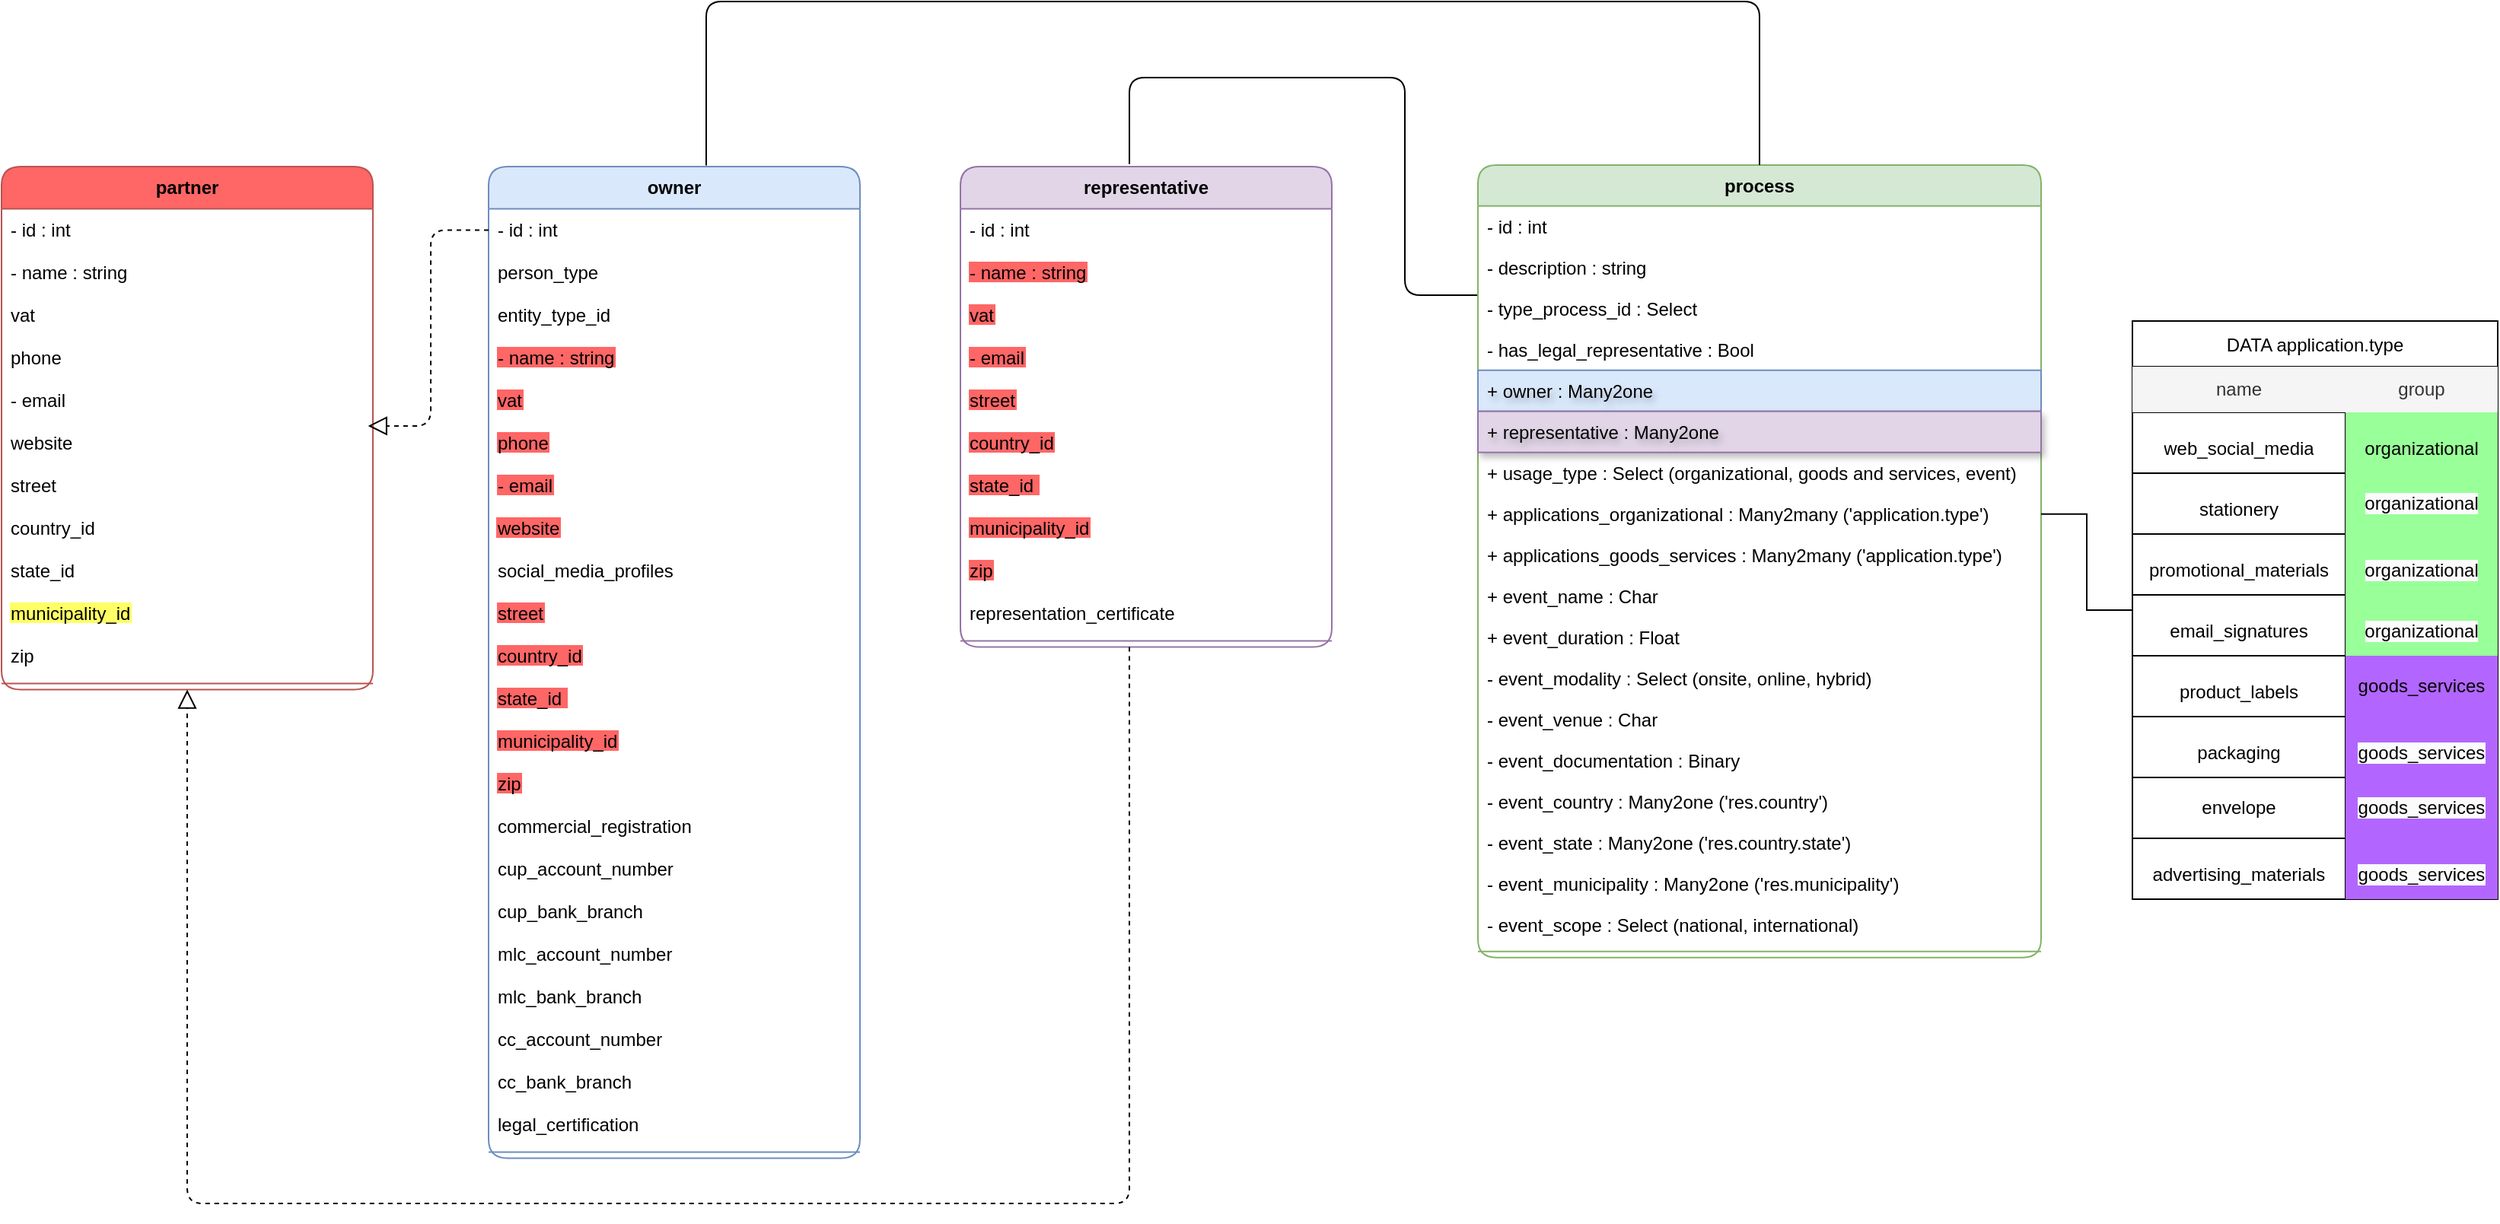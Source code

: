 <mxfile version="24.7.17">
  <diagram name="Página-1" id="z8ZqZKeRkL3LMEg_qemt">
    <mxGraphModel dx="1205" dy="775" grid="1" gridSize="10" guides="1" tooltips="1" connect="1" arrows="1" fold="1" page="1" pageScale="1" pageWidth="827" pageHeight="1169" math="0" shadow="0">
      <root>
        <mxCell id="0" />
        <mxCell id="1" parent="0" />
        <mxCell id="2" value="representative" style="swimlane;fontStyle=1;align=center;verticalAlign=top;childLayout=stackLayout;horizontal=1;startSize=27.8;horizontalStack=0;resizeParent=1;resizeParentMax=0;resizeLast=0;collapsible=0;marginBottom=0;fillColor=#e1d5e7;strokeColor=#9673a6;rounded=1;" parent="1" vertex="1">
          <mxGeometry x="660" y="238.45" width="244" height="315.8" as="geometry" />
        </mxCell>
        <mxCell id="3" value="- id : int" style="text;strokeColor=none;fillColor=none;align=left;verticalAlign=top;spacingLeft=4;spacingRight=4;overflow=hidden;rotatable=0;points=[[0,0.5],[1,0.5]];portConstraint=eastwest;" parent="2" vertex="1">
          <mxGeometry y="27.8" width="244" height="28" as="geometry" />
        </mxCell>
        <mxCell id="4" value="- name : string" style="text;strokeColor=none;fillColor=none;align=left;verticalAlign=top;spacingLeft=4;spacingRight=4;overflow=hidden;rotatable=0;points=[[0,0.5],[1,0.5]];portConstraint=eastwest;labelBackgroundColor=#FF6666;" parent="2" vertex="1">
          <mxGeometry y="55.8" width="244" height="28" as="geometry" />
        </mxCell>
        <mxCell id="Yq3_FRMGB36kNzWQiq1j-74" value="vat" style="text;strokeColor=none;fillColor=none;align=left;verticalAlign=top;spacingLeft=4;spacingRight=4;overflow=hidden;rotatable=0;points=[[0,0.5],[1,0.5]];portConstraint=eastwest;fontColor=#000000;labelBackgroundColor=#FF6666;" parent="2" vertex="1">
          <mxGeometry y="83.8" width="244" height="28" as="geometry" />
        </mxCell>
        <mxCell id="Yq3_FRMGB36kNzWQiq1j-75" value="- email" style="text;strokeColor=none;fillColor=none;align=left;verticalAlign=top;spacingLeft=4;spacingRight=4;overflow=hidden;rotatable=0;points=[[0,0.5],[1,0.5]];portConstraint=eastwest;fontColor=#000000;labelBackgroundColor=#FF6666;" parent="2" vertex="1">
          <mxGeometry y="111.8" width="244" height="28" as="geometry" />
        </mxCell>
        <mxCell id="Yq3_FRMGB36kNzWQiq1j-76" value="street" style="text;strokeColor=none;fillColor=none;align=left;verticalAlign=top;spacingLeft=4;spacingRight=4;overflow=hidden;rotatable=0;points=[[0,0.5],[1,0.5]];portConstraint=eastwest;fontColor=#000000;labelBackgroundColor=#ff6666;" parent="2" vertex="1">
          <mxGeometry y="139.8" width="244" height="28" as="geometry" />
        </mxCell>
        <mxCell id="Yq3_FRMGB36kNzWQiq1j-77" value="country_id" style="text;strokeColor=none;fillColor=none;align=left;verticalAlign=top;spacingLeft=4;spacingRight=4;overflow=hidden;rotatable=0;points=[[0,0.5],[1,0.5]];portConstraint=eastwest;fontColor=#000000;labelBackgroundColor=#FF6666;" parent="2" vertex="1">
          <mxGeometry y="167.8" width="244" height="28" as="geometry" />
        </mxCell>
        <mxCell id="Yq3_FRMGB36kNzWQiq1j-69" value="state_id " style="text;strokeColor=none;fillColor=none;align=left;verticalAlign=top;spacingLeft=4;spacingRight=4;overflow=hidden;rotatable=0;points=[[0,0.5],[1,0.5]];portConstraint=eastwest;fontColor=#000000;labelBackgroundColor=#FF6666;" parent="2" vertex="1">
          <mxGeometry y="195.8" width="244" height="28" as="geometry" />
        </mxCell>
        <mxCell id="Yq3_FRMGB36kNzWQiq1j-78" value="municipality_id" style="text;strokeColor=none;fillColor=none;align=left;verticalAlign=top;spacingLeft=4;spacingRight=4;overflow=hidden;rotatable=0;points=[[0,0.5],[1,0.5]];portConstraint=eastwest;labelBackgroundColor=#FF6666;" parent="2" vertex="1">
          <mxGeometry y="223.8" width="244" height="28" as="geometry" />
        </mxCell>
        <mxCell id="Yq3_FRMGB36kNzWQiq1j-79" value="zip" style="text;strokeColor=none;fillColor=none;align=left;verticalAlign=top;spacingLeft=4;spacingRight=4;overflow=hidden;rotatable=0;points=[[0,0.5],[1,0.5]];portConstraint=eastwest;fontColor=#000000;labelBackgroundColor=#FF6666;" parent="2" vertex="1">
          <mxGeometry y="251.8" width="244" height="28" as="geometry" />
        </mxCell>
        <mxCell id="Yq3_FRMGB36kNzWQiq1j-80" value="representation_certificate" style="text;strokeColor=none;fillColor=none;align=left;verticalAlign=top;spacingLeft=4;spacingRight=4;overflow=hidden;rotatable=0;points=[[0,0.5],[1,0.5]];portConstraint=eastwest;" parent="2" vertex="1">
          <mxGeometry y="279.8" width="244" height="28" as="geometry" />
        </mxCell>
        <mxCell id="5" style="line;strokeWidth=1;fillColor=none;align=left;verticalAlign=middle;spacingTop=-1;spacingLeft=3;spacingRight=3;rotatable=0;labelPosition=right;points=[];portConstraint=eastwest;strokeColor=inherit;" parent="2" vertex="1">
          <mxGeometry y="307.8" width="244" height="8" as="geometry" />
        </mxCell>
        <mxCell id="8" value="owner" style="swimlane;fontStyle=1;align=center;verticalAlign=top;childLayout=stackLayout;horizontal=1;startSize=27.8;horizontalStack=0;resizeParent=1;resizeParentMax=0;resizeLast=0;collapsible=0;marginBottom=0;fillColor=#dae8fc;strokeColor=#6c8ebf;rounded=1;" parent="1" vertex="1">
          <mxGeometry x="350" y="238.45" width="244" height="651.8" as="geometry" />
        </mxCell>
        <mxCell id="9" value="- id : int" style="text;strokeColor=none;fillColor=none;align=left;verticalAlign=top;spacingLeft=4;spacingRight=4;overflow=hidden;rotatable=0;points=[[0,0.5],[1,0.5]];portConstraint=eastwest;" parent="8" vertex="1">
          <mxGeometry y="27.8" width="244" height="28" as="geometry" />
        </mxCell>
        <mxCell id="Yq3_FRMGB36kNzWQiq1j-73" value="person_type" style="text;strokeColor=none;fillColor=none;align=left;verticalAlign=top;spacingLeft=4;spacingRight=4;overflow=hidden;rotatable=0;points=[[0,0.5],[1,0.5]];portConstraint=eastwest;" parent="8" vertex="1">
          <mxGeometry y="55.8" width="244" height="28" as="geometry" />
        </mxCell>
        <mxCell id="Yq3_FRMGB36kNzWQiq1j-45" value="entity_type_id" style="text;strokeColor=none;fillColor=none;align=left;verticalAlign=top;spacingLeft=4;spacingRight=4;overflow=hidden;rotatable=0;points=[[0,0.5],[1,0.5]];portConstraint=eastwest;" parent="8" vertex="1">
          <mxGeometry y="83.8" width="244" height="28" as="geometry" />
        </mxCell>
        <mxCell id="Yq3_FRMGB36kNzWQiq1j-63" value="- name : string" style="text;strokeColor=none;fillColor=none;align=left;verticalAlign=top;spacingLeft=4;spacingRight=4;overflow=hidden;rotatable=0;points=[[0,0.5],[1,0.5]];portConstraint=eastwest;fontColor=#000000;labelBackgroundColor=#FF6666;" parent="8" vertex="1">
          <mxGeometry y="111.8" width="244" height="28" as="geometry" />
        </mxCell>
        <mxCell id="Yq3_FRMGB36kNzWQiq1j-70" value="vat" style="text;strokeColor=none;fillColor=none;align=left;verticalAlign=top;spacingLeft=4;spacingRight=4;overflow=hidden;rotatable=0;points=[[0,0.5],[1,0.5]];portConstraint=eastwest;fontColor=#000000;labelBackgroundColor=#FF6666;" parent="8" vertex="1">
          <mxGeometry y="139.8" width="244" height="28" as="geometry" />
        </mxCell>
        <mxCell id="Yq3_FRMGB36kNzWQiq1j-65" value="phone" style="text;strokeColor=none;fillColor=none;align=left;verticalAlign=top;spacingLeft=4;spacingRight=4;overflow=hidden;rotatable=0;points=[[0,0.5],[1,0.5]];portConstraint=eastwest;fontColor=#000000;labelBackgroundColor=#ff6666;" parent="8" vertex="1">
          <mxGeometry y="167.8" width="244" height="28" as="geometry" />
        </mxCell>
        <mxCell id="Yq3_FRMGB36kNzWQiq1j-64" value="- email" style="text;strokeColor=none;fillColor=none;align=left;verticalAlign=top;spacingLeft=4;spacingRight=4;overflow=hidden;rotatable=0;points=[[0,0.5],[1,0.5]];portConstraint=eastwest;fontColor=#000000;labelBackgroundColor=#FF6666;" parent="8" vertex="1">
          <mxGeometry y="195.8" width="244" height="28" as="geometry" />
        </mxCell>
        <mxCell id="Yq3_FRMGB36kNzWQiq1j-71" value="website" style="text;strokeColor=none;fillColor=none;align=left;verticalAlign=top;spacingLeft=4;spacingRight=4;overflow=hidden;rotatable=0;points=[[0,0.5],[1,0.5]];portConstraint=eastwest;fontColor=#000000;labelBackgroundColor=#FF6666;glass=0;" parent="8" vertex="1">
          <mxGeometry y="223.8" width="244" height="28" as="geometry" />
        </mxCell>
        <mxCell id="Yq3_FRMGB36kNzWQiq1j-48" value="social_media_profiles" style="text;strokeColor=none;fillColor=none;align=left;verticalAlign=top;spacingLeft=4;spacingRight=4;overflow=hidden;rotatable=0;points=[[0,0.5],[1,0.5]];portConstraint=eastwest;" parent="8" vertex="1">
          <mxGeometry y="251.8" width="244" height="28" as="geometry" />
        </mxCell>
        <mxCell id="Yq3_FRMGB36kNzWQiq1j-66" value="street" style="text;strokeColor=none;fillColor=none;align=left;verticalAlign=top;spacingLeft=4;spacingRight=4;overflow=hidden;rotatable=0;points=[[0,0.5],[1,0.5]];portConstraint=eastwest;fontColor=#000000;labelBackgroundColor=#ff6666;" parent="8" vertex="1">
          <mxGeometry y="279.8" width="244" height="28" as="geometry" />
        </mxCell>
        <mxCell id="Yq3_FRMGB36kNzWQiq1j-68" value="country_id" style="text;strokeColor=none;fillColor=none;align=left;verticalAlign=top;spacingLeft=4;spacingRight=4;overflow=hidden;rotatable=0;points=[[0,0.5],[1,0.5]];portConstraint=eastwest;fontColor=#000000;labelBackgroundColor=#FF6666;" parent="8" vertex="1">
          <mxGeometry y="307.8" width="244" height="28" as="geometry" />
        </mxCell>
        <mxCell id="Yq3_FRMGB36kNzWQiq1j-81" value="state_id " style="text;strokeColor=none;fillColor=none;align=left;verticalAlign=top;spacingLeft=4;spacingRight=4;overflow=hidden;rotatable=0;points=[[0,0.5],[1,0.5]];portConstraint=eastwest;fontColor=#000000;labelBackgroundColor=#FF6666;" parent="8" vertex="1">
          <mxGeometry y="335.8" width="244" height="28" as="geometry" />
        </mxCell>
        <mxCell id="Yq3_FRMGB36kNzWQiq1j-47" value="municipality_id" style="text;strokeColor=none;fillColor=none;align=left;verticalAlign=top;spacingLeft=4;spacingRight=4;overflow=hidden;rotatable=0;points=[[0,0.5],[1,0.5]];portConstraint=eastwest;labelBackgroundColor=#FF6666;" parent="8" vertex="1">
          <mxGeometry y="363.8" width="244" height="28" as="geometry" />
        </mxCell>
        <mxCell id="Yq3_FRMGB36kNzWQiq1j-67" value="zip" style="text;strokeColor=none;fillColor=none;align=left;verticalAlign=top;spacingLeft=4;spacingRight=4;overflow=hidden;rotatable=0;points=[[0,0.5],[1,0.5]];portConstraint=eastwest;fontColor=#000000;labelBackgroundColor=#FF6666;" parent="8" vertex="1">
          <mxGeometry y="391.8" width="244" height="28" as="geometry" />
        </mxCell>
        <mxCell id="Yq3_FRMGB36kNzWQiq1j-54" value="commercial_registration" style="text;strokeColor=none;fillColor=none;align=left;verticalAlign=top;spacingLeft=4;spacingRight=4;overflow=hidden;rotatable=0;points=[[0,0.5],[1,0.5]];portConstraint=eastwest;" parent="8" vertex="1">
          <mxGeometry y="419.8" width="244" height="28" as="geometry" />
        </mxCell>
        <mxCell id="Yq3_FRMGB36kNzWQiq1j-53" value="cup_account_number" style="text;strokeColor=none;fillColor=none;align=left;verticalAlign=top;spacingLeft=4;spacingRight=4;overflow=hidden;rotatable=0;points=[[0,0.5],[1,0.5]];portConstraint=eastwest;" parent="8" vertex="1">
          <mxGeometry y="447.8" width="244" height="28" as="geometry" />
        </mxCell>
        <mxCell id="Yq3_FRMGB36kNzWQiq1j-52" value="cup_bank_branch" style="text;strokeColor=none;fillColor=none;align=left;verticalAlign=top;spacingLeft=4;spacingRight=4;overflow=hidden;rotatable=0;points=[[0,0.5],[1,0.5]];portConstraint=eastwest;" parent="8" vertex="1">
          <mxGeometry y="475.8" width="244" height="28" as="geometry" />
        </mxCell>
        <mxCell id="Yq3_FRMGB36kNzWQiq1j-51" value="mlc_account_number" style="text;strokeColor=none;fillColor=none;align=left;verticalAlign=top;spacingLeft=4;spacingRight=4;overflow=hidden;rotatable=0;points=[[0,0.5],[1,0.5]];portConstraint=eastwest;" parent="8" vertex="1">
          <mxGeometry y="503.8" width="244" height="28" as="geometry" />
        </mxCell>
        <mxCell id="Yq3_FRMGB36kNzWQiq1j-50" value="mlc_bank_branch" style="text;strokeColor=none;fillColor=none;align=left;verticalAlign=top;spacingLeft=4;spacingRight=4;overflow=hidden;rotatable=0;points=[[0,0.5],[1,0.5]];portConstraint=eastwest;" parent="8" vertex="1">
          <mxGeometry y="531.8" width="244" height="28" as="geometry" />
        </mxCell>
        <mxCell id="Yq3_FRMGB36kNzWQiq1j-49" value="cc_account_number" style="text;strokeColor=none;fillColor=none;align=left;verticalAlign=top;spacingLeft=4;spacingRight=4;overflow=hidden;rotatable=0;points=[[0,0.5],[1,0.5]];portConstraint=eastwest;" parent="8" vertex="1">
          <mxGeometry y="559.8" width="244" height="28" as="geometry" />
        </mxCell>
        <mxCell id="Yq3_FRMGB36kNzWQiq1j-46" value="cc_bank_branch" style="text;strokeColor=none;fillColor=none;align=left;verticalAlign=top;spacingLeft=4;spacingRight=4;overflow=hidden;rotatable=0;points=[[0,0.5],[1,0.5]];portConstraint=eastwest;" parent="8" vertex="1">
          <mxGeometry y="587.8" width="244" height="28" as="geometry" />
        </mxCell>
        <mxCell id="Yq3_FRMGB36kNzWQiq1j-55" value="legal_certification" style="text;strokeColor=none;fillColor=none;align=left;verticalAlign=top;spacingLeft=4;spacingRight=4;overflow=hidden;rotatable=0;points=[[0,0.5],[1,0.5]];portConstraint=eastwest;" parent="8" vertex="1">
          <mxGeometry y="615.8" width="244" height="28" as="geometry" />
        </mxCell>
        <mxCell id="11" style="line;strokeWidth=1;fillColor=none;align=left;verticalAlign=middle;spacingTop=-1;spacingLeft=3;spacingRight=3;rotatable=0;labelPosition=right;points=[];portConstraint=eastwest;strokeColor=inherit;" parent="8" vertex="1">
          <mxGeometry y="643.8" width="244" height="8" as="geometry" />
        </mxCell>
        <mxCell id="14" value="partner" style="swimlane;fontStyle=1;align=center;verticalAlign=top;childLayout=stackLayout;horizontal=1;startSize=27.8;horizontalStack=0;resizeParent=1;resizeParentMax=0;resizeLast=0;collapsible=0;marginBottom=0;strokeColor=#b85450;fillColor=#FF6666;rounded=1;" parent="1" vertex="1">
          <mxGeometry x="30" y="238.45" width="244" height="343.8" as="geometry" />
        </mxCell>
        <mxCell id="15" value="- id : int" style="text;strokeColor=none;fillColor=none;align=left;verticalAlign=top;spacingLeft=4;spacingRight=4;overflow=hidden;rotatable=0;points=[[0,0.5],[1,0.5]];portConstraint=eastwest;" parent="14" vertex="1">
          <mxGeometry y="27.8" width="244" height="28" as="geometry" />
        </mxCell>
        <mxCell id="16" value="- name : string" style="text;strokeColor=none;fillColor=none;align=left;verticalAlign=top;spacingLeft=4;spacingRight=4;overflow=hidden;rotatable=0;points=[[0,0.5],[1,0.5]];portConstraint=eastwest;" parent="14" vertex="1">
          <mxGeometry y="55.8" width="244" height="28" as="geometry" />
        </mxCell>
        <mxCell id="Yq3_FRMGB36kNzWQiq1j-42" value="vat" style="text;strokeColor=none;fillColor=none;align=left;verticalAlign=top;spacingLeft=4;spacingRight=4;overflow=hidden;rotatable=0;points=[[0,0.5],[1,0.5]];portConstraint=eastwest;" parent="14" vertex="1">
          <mxGeometry y="83.8" width="244" height="28" as="geometry" />
        </mxCell>
        <mxCell id="Yq3_FRMGB36kNzWQiq1j-38" value="phone" style="text;strokeColor=none;fillColor=none;align=left;verticalAlign=top;spacingLeft=4;spacingRight=4;overflow=hidden;rotatable=0;points=[[0,0.5],[1,0.5]];portConstraint=eastwest;" parent="14" vertex="1">
          <mxGeometry y="111.8" width="244" height="28" as="geometry" />
        </mxCell>
        <mxCell id="Yq3_FRMGB36kNzWQiq1j-37" value="- email" style="text;strokeColor=none;fillColor=none;align=left;verticalAlign=top;spacingLeft=4;spacingRight=4;overflow=hidden;rotatable=0;points=[[0,0.5],[1,0.5]];portConstraint=eastwest;" parent="14" vertex="1">
          <mxGeometry y="139.8" width="244" height="28" as="geometry" />
        </mxCell>
        <mxCell id="Yq3_FRMGB36kNzWQiq1j-40" value="website" style="text;strokeColor=none;fillColor=none;align=left;verticalAlign=top;spacingLeft=4;spacingRight=4;overflow=hidden;rotatable=0;points=[[0,0.5],[1,0.5]];portConstraint=eastwest;" parent="14" vertex="1">
          <mxGeometry y="167.8" width="244" height="28" as="geometry" />
        </mxCell>
        <mxCell id="Yq3_FRMGB36kNzWQiq1j-39" value="street" style="text;strokeColor=none;fillColor=none;align=left;verticalAlign=top;spacingLeft=4;spacingRight=4;overflow=hidden;rotatable=0;points=[[0,0.5],[1,0.5]];portConstraint=eastwest;" parent="14" vertex="1">
          <mxGeometry y="195.8" width="244" height="28" as="geometry" />
        </mxCell>
        <mxCell id="Yq3_FRMGB36kNzWQiq1j-43" value="country_id" style="text;strokeColor=none;fillColor=none;align=left;verticalAlign=top;spacingLeft=4;spacingRight=4;overflow=hidden;rotatable=0;points=[[0,0.5],[1,0.5]];portConstraint=eastwest;" parent="14" vertex="1">
          <mxGeometry y="223.8" width="244" height="28" as="geometry" />
        </mxCell>
        <mxCell id="Yq3_FRMGB36kNzWQiq1j-44" value="state_id " style="text;strokeColor=none;fillColor=none;align=left;verticalAlign=top;spacingLeft=4;spacingRight=4;overflow=hidden;rotatable=0;points=[[0,0.5],[1,0.5]];portConstraint=eastwest;" parent="14" vertex="1">
          <mxGeometry y="251.8" width="244" height="28" as="geometry" />
        </mxCell>
        <mxCell id="Yq3_FRMGB36kNzWQiq1j-83" value="municipality_id" style="text;strokeColor=none;fillColor=none;align=left;verticalAlign=top;spacingLeft=4;spacingRight=4;overflow=hidden;rotatable=0;points=[[0,0.5],[1,0.5]];portConstraint=eastwest;labelBackgroundColor=#FFFF66;" parent="14" vertex="1">
          <mxGeometry y="279.8" width="244" height="28" as="geometry" />
        </mxCell>
        <mxCell id="Yq3_FRMGB36kNzWQiq1j-41" value="zip" style="text;strokeColor=none;fillColor=none;align=left;verticalAlign=top;spacingLeft=4;spacingRight=4;overflow=hidden;rotatable=0;points=[[0,0.5],[1,0.5]];portConstraint=eastwest;" parent="14" vertex="1">
          <mxGeometry y="307.8" width="244" height="28" as="geometry" />
        </mxCell>
        <mxCell id="17" style="line;strokeWidth=1;fillColor=none;align=left;verticalAlign=middle;spacingTop=-1;spacingLeft=3;spacingRight=3;rotatable=0;labelPosition=right;points=[];portConstraint=eastwest;strokeColor=inherit;" parent="14" vertex="1">
          <mxGeometry y="335.8" width="244" height="8" as="geometry" />
        </mxCell>
        <mxCell id="Yq3_FRMGB36kNzWQiq1j-35" value="" style="edgeStyle=orthogonalEdgeStyle;rounded=1;orthogonalLoop=1;jettySize=auto;html=1;endArrow=none;endFill=0;entryX=0.455;entryY=-0.005;entryDx=0;entryDy=0;entryPerimeter=0;elbow=vertical;curved=0;" parent="1" source="20" target="2" edge="1">
          <mxGeometry relative="1" as="geometry">
            <mxPoint x="630" y="170" as="sourcePoint" />
            <Array as="points">
              <mxPoint x="952" y="323" />
              <mxPoint x="952" y="180" />
              <mxPoint x="771" y="180" />
            </Array>
          </mxGeometry>
        </mxCell>
        <mxCell id="20" value="process" style="swimlane;fontStyle=1;align=center;verticalAlign=top;childLayout=stackLayout;horizontal=1;startSize=26.9;horizontalStack=0;resizeParent=1;resizeParentMax=0;resizeLast=0;collapsible=0;marginBottom=0;fillColor=#d5e8d4;strokeColor=#82b366;rounded=1;" parent="1" vertex="1">
          <mxGeometry x="1000" y="237.45" width="370" height="520.9" as="geometry" />
        </mxCell>
        <mxCell id="21" value="- id : int" style="text;strokeColor=none;fillColor=none;align=left;verticalAlign=top;spacingLeft=4;spacingRight=4;overflow=hidden;rotatable=0;points=[[0,0.5],[1,0.5]];portConstraint=eastwest;" parent="20" vertex="1">
          <mxGeometry y="26.9" width="370" height="27" as="geometry" />
        </mxCell>
        <mxCell id="22" value="- description : string" style="text;strokeColor=none;fillColor=none;align=left;verticalAlign=top;spacingLeft=4;spacingRight=4;overflow=hidden;rotatable=0;points=[[0,0.5],[1,0.5]];portConstraint=eastwest;" parent="20" vertex="1">
          <mxGeometry y="53.9" width="370" height="27" as="geometry" />
        </mxCell>
        <mxCell id="Yq3_FRMGB36kNzWQiq1j-84" value="- type_process_id : Select" style="text;strokeColor=none;fillColor=none;align=left;verticalAlign=top;spacingLeft=4;spacingRight=4;overflow=hidden;rotatable=0;points=[[0,0.5],[1,0.5]];portConstraint=eastwest;" parent="20" vertex="1">
          <mxGeometry y="80.9" width="370" height="27" as="geometry" />
        </mxCell>
        <mxCell id="Yq3_FRMGB36kNzWQiq1j-85" value="- has_legal_representative : Bool" style="text;strokeColor=none;fillColor=none;align=left;verticalAlign=top;spacingLeft=4;spacingRight=4;overflow=hidden;rotatable=0;points=[[0,0.5],[1,0.5]];portConstraint=eastwest;" parent="20" vertex="1">
          <mxGeometry y="107.9" width="370" height="27" as="geometry" />
        </mxCell>
        <mxCell id="23" value="+ owner : Many2one" style="text;strokeColor=#6c8ebf;fillColor=#dae8fc;align=left;verticalAlign=top;spacingLeft=4;spacingRight=4;overflow=hidden;rotatable=0;points=[[0,0.5],[1,0.5]];portConstraint=eastwest;textShadow=1;" parent="20" vertex="1">
          <mxGeometry y="134.9" width="370" height="27" as="geometry" />
        </mxCell>
        <mxCell id="24" value="+ representative : Many2one" style="text;strokeColor=#9673a6;fillColor=#e1d5e7;align=left;verticalAlign=top;spacingLeft=4;spacingRight=4;overflow=hidden;rotatable=0;points=[[0,0.5],[1,0.5]];portConstraint=eastwest;glass=0;shadow=1;textShadow=1;" parent="20" vertex="1">
          <mxGeometry y="161.9" width="370" height="27" as="geometry" />
        </mxCell>
        <mxCell id="Yq3_FRMGB36kNzWQiq1j-86" value="+ usage_type : Select (organizational, goods and services, event)" style="text;strokeColor=none;fillColor=none;align=left;verticalAlign=top;spacingLeft=4;spacingRight=4;overflow=hidden;rotatable=0;points=[[0,0.5],[1,0.5]];portConstraint=eastwest;" parent="20" vertex="1">
          <mxGeometry y="188.9" width="370" height="27" as="geometry" />
        </mxCell>
        <mxCell id="Yq3_FRMGB36kNzWQiq1j-103" value="+ applications_organizational : Many2many (&#39;application.type&#39;)" style="text;strokeColor=none;fillColor=none;align=left;verticalAlign=top;spacingLeft=4;spacingRight=4;overflow=hidden;rotatable=0;points=[[0,0.5],[1,0.5]];portConstraint=eastwest;" parent="20" vertex="1">
          <mxGeometry y="215.9" width="370" height="27" as="geometry" />
        </mxCell>
        <mxCell id="Yq3_FRMGB36kNzWQiq1j-104" value="+ applications_goods_services : Many2many (&#39;application.type&#39;)" style="text;strokeColor=none;fillColor=none;align=left;verticalAlign=top;spacingLeft=4;spacingRight=4;overflow=hidden;rotatable=0;points=[[0,0.5],[1,0.5]];portConstraint=eastwest;" parent="20" vertex="1">
          <mxGeometry y="242.9" width="370" height="27" as="geometry" />
        </mxCell>
        <mxCell id="Yq3_FRMGB36kNzWQiq1j-105" value="+ event_name : Char " style="text;strokeColor=none;fillColor=none;align=left;verticalAlign=top;spacingLeft=4;spacingRight=4;overflow=hidden;rotatable=0;points=[[0,0.5],[1,0.5]];portConstraint=eastwest;" parent="20" vertex="1">
          <mxGeometry y="269.9" width="370" height="27" as="geometry" />
        </mxCell>
        <mxCell id="Yq3_FRMGB36kNzWQiq1j-106" value="+ event_duration : Float " style="text;strokeColor=none;fillColor=none;align=left;verticalAlign=top;spacingLeft=4;spacingRight=4;overflow=hidden;rotatable=0;points=[[0,0.5],[1,0.5]];portConstraint=eastwest;" parent="20" vertex="1">
          <mxGeometry y="296.9" width="370" height="27" as="geometry" />
        </mxCell>
        <mxCell id="Yq3_FRMGB36kNzWQiq1j-108" value="- event_modality : Select (onsite, online, hybrid)" style="text;strokeColor=none;fillColor=none;align=left;verticalAlign=top;spacingLeft=4;spacingRight=4;overflow=hidden;rotatable=0;points=[[0,0.5],[1,0.5]];portConstraint=eastwest;" parent="20" vertex="1">
          <mxGeometry y="323.9" width="370" height="27" as="geometry" />
        </mxCell>
        <mxCell id="Yq3_FRMGB36kNzWQiq1j-109" value="- event_venue : Char" style="text;strokeColor=none;fillColor=none;align=left;verticalAlign=top;spacingLeft=4;spacingRight=4;overflow=hidden;rotatable=0;points=[[0,0.5],[1,0.5]];portConstraint=eastwest;" parent="20" vertex="1">
          <mxGeometry y="350.9" width="370" height="27" as="geometry" />
        </mxCell>
        <mxCell id="Yq3_FRMGB36kNzWQiq1j-110" value="- event_documentation : Binary" style="text;strokeColor=none;fillColor=none;align=left;verticalAlign=top;spacingLeft=4;spacingRight=4;overflow=hidden;rotatable=0;points=[[0,0.5],[1,0.5]];portConstraint=eastwest;" parent="20" vertex="1">
          <mxGeometry y="377.9" width="370" height="27" as="geometry" />
        </mxCell>
        <mxCell id="Yq3_FRMGB36kNzWQiq1j-111" value="- event_country : Many2one (&#39;res.country&#39;)" style="text;strokeColor=none;fillColor=none;align=left;verticalAlign=top;spacingLeft=4;spacingRight=4;overflow=hidden;rotatable=0;points=[[0,0.5],[1,0.5]];portConstraint=eastwest;" parent="20" vertex="1">
          <mxGeometry y="404.9" width="370" height="27" as="geometry" />
        </mxCell>
        <mxCell id="Yq3_FRMGB36kNzWQiq1j-112" value="- event_state : Many2one (&#39;res.country.state&#39;)" style="text;strokeColor=none;fillColor=none;align=left;verticalAlign=top;spacingLeft=4;spacingRight=4;overflow=hidden;rotatable=0;points=[[0,0.5],[1,0.5]];portConstraint=eastwest;" parent="20" vertex="1">
          <mxGeometry y="431.9" width="370" height="27" as="geometry" />
        </mxCell>
        <mxCell id="Yq3_FRMGB36kNzWQiq1j-113" value="- event_municipality : Many2one (&#39;res.municipality&#39;)" style="text;strokeColor=none;fillColor=none;align=left;verticalAlign=top;spacingLeft=4;spacingRight=4;overflow=hidden;rotatable=0;points=[[0,0.5],[1,0.5]];portConstraint=eastwest;" parent="20" vertex="1">
          <mxGeometry y="458.9" width="370" height="27" as="geometry" />
        </mxCell>
        <mxCell id="Yq3_FRMGB36kNzWQiq1j-114" value="- event_scope : Select (national, international)" style="text;strokeColor=none;fillColor=none;align=left;verticalAlign=top;spacingLeft=4;spacingRight=4;overflow=hidden;rotatable=0;points=[[0,0.5],[1,0.5]];portConstraint=eastwest;" parent="20" vertex="1">
          <mxGeometry y="485.9" width="370" height="27" as="geometry" />
        </mxCell>
        <mxCell id="25" style="line;strokeWidth=1;fillColor=none;align=left;verticalAlign=middle;spacingTop=-1;spacingLeft=3;spacingRight=3;rotatable=0;labelPosition=right;points=[];portConstraint=eastwest;strokeColor=inherit;" parent="20" vertex="1">
          <mxGeometry y="512.9" width="370" height="8" as="geometry" />
        </mxCell>
        <mxCell id="29" value="" style="startArrow=none;endArrow=none;entryX=0.586;entryY=-0.001;entryDx=0;entryDy=0;edgeStyle=elbowEdgeStyle;rounded=1;curved=0;entryPerimeter=0;" parent="1" source="20" target="8" edge="1">
          <mxGeometry relative="1" as="geometry">
            <Array as="points">
              <mxPoint x="760" y="130" />
            </Array>
            <mxPoint x="597.66" y="508.264" as="targetPoint" />
          </mxGeometry>
        </mxCell>
        <mxCell id="Yq3_FRMGB36kNzWQiq1j-30" value="" style="edgeStyle=orthogonalEdgeStyle;rounded=1;orthogonalLoop=1;jettySize=auto;html=1;endArrow=block;endFill=0;sourcePerimeterSpacing=0;targetPerimeterSpacing=0;endSize=10;startSize=6;dashed=1;curved=0;" parent="1" source="2" target="14" edge="1">
          <mxGeometry relative="1" as="geometry">
            <mxPoint x="771.17" y="575.8" as="sourcePoint" />
            <mxPoint x="770.002" y="642.919" as="targetPoint" />
            <Array as="points">
              <mxPoint x="771" y="920" />
              <mxPoint x="152" y="920" />
            </Array>
          </mxGeometry>
        </mxCell>
        <mxCell id="Yq3_FRMGB36kNzWQiq1j-33" style="edgeStyle=orthogonalEdgeStyle;rounded=1;orthogonalLoop=1;jettySize=auto;html=1;entryX=0.987;entryY=0.097;entryDx=0;entryDy=0;endArrow=block;endFill=0;endSize=10;dashed=1;entryPerimeter=0;curved=0;" parent="1" source="9" target="Yq3_FRMGB36kNzWQiq1j-40" edge="1">
          <mxGeometry relative="1" as="geometry">
            <mxPoint x="274.0" y="568.25" as="targetPoint" />
          </mxGeometry>
        </mxCell>
        <mxCell id="LJd0uANGIQ767rPFv0de-57" value="" style="edgeStyle=orthogonalEdgeStyle;rounded=0;orthogonalLoop=1;jettySize=auto;html=1;fontSize=12;startSize=8;endSize=8;endArrow=none;endFill=0;" edge="1" parent="1" source="LJd0uANGIQ767rPFv0de-29" target="Yq3_FRMGB36kNzWQiq1j-103">
          <mxGeometry relative="1" as="geometry" />
        </mxCell>
        <mxCell id="LJd0uANGIQ767rPFv0de-29" value="DATA application.type" style="shape=table;startSize=30;container=1;collapsible=0;childLayout=tableLayout;" vertex="1" parent="1">
          <mxGeometry x="1430" y="340" width="240" height="380" as="geometry" />
        </mxCell>
        <mxCell id="LJd0uANGIQ767rPFv0de-30" value="" style="shape=tableRow;horizontal=0;startSize=0;swimlaneHead=0;swimlaneBody=0;strokeColor=inherit;top=0;left=0;bottom=0;right=0;collapsible=0;dropTarget=0;fillColor=none;points=[[0,0.5],[1,0.5]];portConstraint=eastwest;" vertex="1" parent="LJd0uANGIQ767rPFv0de-29">
          <mxGeometry y="30" width="240" height="30" as="geometry" />
        </mxCell>
        <mxCell id="LJd0uANGIQ767rPFv0de-31" value="name" style="shape=partialRectangle;html=1;whiteSpace=wrap;connectable=0;strokeColor=#666666;overflow=hidden;fillColor=#f5f5f5;top=0;left=0;bottom=0;right=0;pointerEvents=1;fontColor=#333333;" vertex="1" parent="LJd0uANGIQ767rPFv0de-30">
          <mxGeometry width="140" height="30" as="geometry">
            <mxRectangle width="140" height="30" as="alternateBounds" />
          </mxGeometry>
        </mxCell>
        <mxCell id="LJd0uANGIQ767rPFv0de-32" value="group" style="shape=partialRectangle;html=1;whiteSpace=wrap;connectable=0;strokeColor=#666666;overflow=hidden;fillColor=#f5f5f5;top=0;left=0;bottom=0;right=0;pointerEvents=1;fontColor=#333333;" vertex="1" parent="LJd0uANGIQ767rPFv0de-30">
          <mxGeometry x="140" width="100" height="30" as="geometry">
            <mxRectangle width="100" height="30" as="alternateBounds" />
          </mxGeometry>
        </mxCell>
        <mxCell id="LJd0uANGIQ767rPFv0de-33" value="" style="shape=tableRow;horizontal=0;startSize=0;swimlaneHead=0;swimlaneBody=0;strokeColor=inherit;top=0;left=0;bottom=0;right=0;collapsible=0;dropTarget=0;fillColor=none;points=[[0,0.5],[1,0.5]];portConstraint=eastwest;" vertex="1" parent="LJd0uANGIQ767rPFv0de-29">
          <mxGeometry y="60" width="240" height="40" as="geometry" />
        </mxCell>
        <mxCell id="LJd0uANGIQ767rPFv0de-34" value="&#xa;web_social_media&#xa;&#xa;" style="shape=partialRectangle;html=1;whiteSpace=wrap;connectable=0;strokeColor=inherit;overflow=hidden;fillColor=none;top=0;left=0;bottom=0;right=0;pointerEvents=1;" vertex="1" parent="LJd0uANGIQ767rPFv0de-33">
          <mxGeometry width="140" height="40" as="geometry">
            <mxRectangle width="140" height="40" as="alternateBounds" />
          </mxGeometry>
        </mxCell>
        <mxCell id="LJd0uANGIQ767rPFv0de-35" value="&#xa;organizational&#xa;&#xa;" style="shape=partialRectangle;html=1;whiteSpace=wrap;connectable=0;strokeColor=inherit;overflow=hidden;fillColor=#99FF99;top=0;left=0;bottom=0;right=0;pointerEvents=1;" vertex="1" parent="LJd0uANGIQ767rPFv0de-33">
          <mxGeometry x="140" width="100" height="40" as="geometry">
            <mxRectangle width="100" height="40" as="alternateBounds" />
          </mxGeometry>
        </mxCell>
        <mxCell id="LJd0uANGIQ767rPFv0de-36" value="" style="shape=tableRow;horizontal=0;startSize=0;swimlaneHead=0;swimlaneBody=0;strokeColor=inherit;top=0;left=0;bottom=0;right=0;collapsible=0;dropTarget=0;fillColor=none;points=[[0,0.5],[1,0.5]];portConstraint=eastwest;" vertex="1" parent="LJd0uANGIQ767rPFv0de-29">
          <mxGeometry y="100" width="240" height="40" as="geometry" />
        </mxCell>
        <mxCell id="LJd0uANGIQ767rPFv0de-37" value="&#xa;stationery&#xa;&#xa;" style="shape=partialRectangle;html=1;whiteSpace=wrap;connectable=0;strokeColor=inherit;overflow=hidden;fillColor=none;top=0;left=0;bottom=0;right=0;pointerEvents=1;" vertex="1" parent="LJd0uANGIQ767rPFv0de-36">
          <mxGeometry width="140" height="40" as="geometry">
            <mxRectangle width="140" height="40" as="alternateBounds" />
          </mxGeometry>
        </mxCell>
        <mxCell id="LJd0uANGIQ767rPFv0de-38" value="&lt;span style=&quot;color: rgb(0, 0, 0); font-family: Helvetica; font-size: 12px; font-style: normal; font-variant-ligatures: normal; font-variant-caps: normal; font-weight: 400; letter-spacing: normal; orphans: 2; text-align: center; text-indent: 0px; text-transform: none; widows: 2; word-spacing: 0px; -webkit-text-stroke-width: 0px; white-space: normal; background-color: rgb(251, 251, 251); text-decoration-thickness: initial; text-decoration-style: initial; text-decoration-color: initial; display: inline !important; float: none;&quot;&gt;organizational&lt;/span&gt;" style="shape=partialRectangle;html=1;whiteSpace=wrap;connectable=0;strokeColor=inherit;overflow=hidden;fillColor=#99FF99;top=0;left=0;bottom=0;right=0;pointerEvents=1;" vertex="1" parent="LJd0uANGIQ767rPFv0de-36">
          <mxGeometry x="140" width="100" height="40" as="geometry">
            <mxRectangle width="100" height="40" as="alternateBounds" />
          </mxGeometry>
        </mxCell>
        <mxCell id="LJd0uANGIQ767rPFv0de-39" value="" style="shape=tableRow;horizontal=0;startSize=0;swimlaneHead=0;swimlaneBody=0;strokeColor=inherit;top=0;left=0;bottom=0;right=0;collapsible=0;dropTarget=0;fillColor=none;points=[[0,0.5],[1,0.5]];portConstraint=eastwest;" vertex="1" parent="LJd0uANGIQ767rPFv0de-29">
          <mxGeometry y="140" width="240" height="40" as="geometry" />
        </mxCell>
        <mxCell id="LJd0uANGIQ767rPFv0de-40" value="&#xa;promotional_materials&#xa;&#xa;" style="shape=partialRectangle;html=1;whiteSpace=wrap;connectable=0;strokeColor=inherit;overflow=hidden;fillColor=none;top=0;left=0;bottom=0;right=0;pointerEvents=1;" vertex="1" parent="LJd0uANGIQ767rPFv0de-39">
          <mxGeometry width="140" height="40" as="geometry">
            <mxRectangle width="140" height="40" as="alternateBounds" />
          </mxGeometry>
        </mxCell>
        <mxCell id="LJd0uANGIQ767rPFv0de-41" value="&#xa;&lt;span style=&quot;color: rgb(0, 0, 0); font-family: Helvetica; font-size: 12px; font-style: normal; font-variant-ligatures: normal; font-variant-caps: normal; font-weight: 400; letter-spacing: normal; orphans: 2; text-align: center; text-indent: 0px; text-transform: none; widows: 2; word-spacing: 0px; -webkit-text-stroke-width: 0px; white-space: normal; background-color: rgb(251, 251, 251); text-decoration-thickness: initial; text-decoration-style: initial; text-decoration-color: initial; display: inline !important; float: none;&quot;&gt;organizational&lt;/span&gt;&#xa;&#xa;" style="shape=partialRectangle;html=1;whiteSpace=wrap;connectable=0;strokeColor=inherit;overflow=hidden;fillColor=#99FF99;top=0;left=0;bottom=0;right=0;pointerEvents=1;" vertex="1" parent="LJd0uANGIQ767rPFv0de-39">
          <mxGeometry x="140" width="100" height="40" as="geometry">
            <mxRectangle width="100" height="40" as="alternateBounds" />
          </mxGeometry>
        </mxCell>
        <mxCell id="LJd0uANGIQ767rPFv0de-42" value="" style="shape=tableRow;horizontal=0;startSize=0;swimlaneHead=0;swimlaneBody=0;strokeColor=inherit;top=0;left=0;bottom=0;right=0;collapsible=0;dropTarget=0;fillColor=none;points=[[0,0.5],[1,0.5]];portConstraint=eastwest;" vertex="1" parent="LJd0uANGIQ767rPFv0de-29">
          <mxGeometry y="180" width="240" height="40" as="geometry" />
        </mxCell>
        <mxCell id="LJd0uANGIQ767rPFv0de-43" value="&#xa;email_signatures&#xa;&#xa;" style="shape=partialRectangle;html=1;whiteSpace=wrap;connectable=0;strokeColor=inherit;overflow=hidden;fillColor=none;top=0;left=0;bottom=0;right=0;pointerEvents=1;" vertex="1" parent="LJd0uANGIQ767rPFv0de-42">
          <mxGeometry width="140" height="40" as="geometry">
            <mxRectangle width="140" height="40" as="alternateBounds" />
          </mxGeometry>
        </mxCell>
        <mxCell id="LJd0uANGIQ767rPFv0de-44" value="&#xa;&lt;span style=&quot;color: rgb(0, 0, 0); font-family: Helvetica; font-size: 12px; font-style: normal; font-variant-ligatures: normal; font-variant-caps: normal; font-weight: 400; letter-spacing: normal; orphans: 2; text-align: center; text-indent: 0px; text-transform: none; widows: 2; word-spacing: 0px; -webkit-text-stroke-width: 0px; white-space: normal; background-color: rgb(251, 251, 251); text-decoration-thickness: initial; text-decoration-style: initial; text-decoration-color: initial; display: inline !important; float: none;&quot;&gt;organizational&lt;/span&gt;&#xa;&#xa;" style="shape=partialRectangle;html=1;whiteSpace=wrap;connectable=0;strokeColor=inherit;overflow=hidden;fillColor=#99FF99;top=0;left=0;bottom=0;right=0;pointerEvents=1;" vertex="1" parent="LJd0uANGIQ767rPFv0de-42">
          <mxGeometry x="140" width="100" height="40" as="geometry">
            <mxRectangle width="100" height="40" as="alternateBounds" />
          </mxGeometry>
        </mxCell>
        <mxCell id="LJd0uANGIQ767rPFv0de-45" value="" style="shape=tableRow;horizontal=0;startSize=0;swimlaneHead=0;swimlaneBody=0;strokeColor=inherit;top=0;left=0;bottom=0;right=0;collapsible=0;dropTarget=0;fillColor=none;points=[[0,0.5],[1,0.5]];portConstraint=eastwest;" vertex="1" parent="LJd0uANGIQ767rPFv0de-29">
          <mxGeometry y="220" width="240" height="40" as="geometry" />
        </mxCell>
        <mxCell id="LJd0uANGIQ767rPFv0de-46" value="&#xa;product_labels&#xa;&#xa;" style="shape=partialRectangle;html=1;whiteSpace=wrap;connectable=0;strokeColor=inherit;overflow=hidden;fillColor=none;top=0;left=0;bottom=0;right=0;pointerEvents=1;" vertex="1" parent="LJd0uANGIQ767rPFv0de-45">
          <mxGeometry width="140" height="40" as="geometry">
            <mxRectangle width="140" height="40" as="alternateBounds" />
          </mxGeometry>
        </mxCell>
        <mxCell id="LJd0uANGIQ767rPFv0de-47" value="goods_services" style="shape=partialRectangle;html=1;whiteSpace=wrap;connectable=0;strokeColor=inherit;overflow=hidden;fillColor=#B266FF;top=0;left=0;bottom=0;right=0;pointerEvents=1;" vertex="1" parent="LJd0uANGIQ767rPFv0de-45">
          <mxGeometry x="140" width="100" height="40" as="geometry">
            <mxRectangle width="100" height="40" as="alternateBounds" />
          </mxGeometry>
        </mxCell>
        <mxCell id="LJd0uANGIQ767rPFv0de-51" style="shape=tableRow;horizontal=0;startSize=0;swimlaneHead=0;swimlaneBody=0;strokeColor=inherit;top=0;left=0;bottom=0;right=0;collapsible=0;dropTarget=0;fillColor=none;points=[[0,0.5],[1,0.5]];portConstraint=eastwest;" vertex="1" parent="LJd0uANGIQ767rPFv0de-29">
          <mxGeometry y="260" width="240" height="40" as="geometry" />
        </mxCell>
        <mxCell id="LJd0uANGIQ767rPFv0de-52" value="&#xa;packaging&#xa;&#xa;" style="shape=partialRectangle;html=1;whiteSpace=wrap;connectable=0;strokeColor=inherit;overflow=hidden;fillColor=none;top=0;left=0;bottom=0;right=0;pointerEvents=1;" vertex="1" parent="LJd0uANGIQ767rPFv0de-51">
          <mxGeometry width="140" height="40" as="geometry">
            <mxRectangle width="140" height="40" as="alternateBounds" />
          </mxGeometry>
        </mxCell>
        <mxCell id="LJd0uANGIQ767rPFv0de-53" value="&#xa;&lt;span style=&quot;color: rgb(0, 0, 0); font-family: Helvetica; font-size: 12px; font-style: normal; font-variant-ligatures: normal; font-variant-caps: normal; font-weight: 400; letter-spacing: normal; orphans: 2; text-align: center; text-indent: 0px; text-transform: none; widows: 2; word-spacing: 0px; -webkit-text-stroke-width: 0px; white-space: normal; background-color: rgb(251, 251, 251); text-decoration-thickness: initial; text-decoration-style: initial; text-decoration-color: initial; display: inline !important; float: none;&quot;&gt;goods_services&lt;/span&gt;&#xa;&#xa;" style="shape=partialRectangle;html=1;whiteSpace=wrap;connectable=0;strokeColor=inherit;overflow=hidden;fillColor=#B266FF;top=0;left=0;bottom=0;right=0;pointerEvents=1;" vertex="1" parent="LJd0uANGIQ767rPFv0de-51">
          <mxGeometry x="140" width="100" height="40" as="geometry">
            <mxRectangle width="100" height="40" as="alternateBounds" />
          </mxGeometry>
        </mxCell>
        <mxCell id="LJd0uANGIQ767rPFv0de-54" style="shape=tableRow;horizontal=0;startSize=0;swimlaneHead=0;swimlaneBody=0;strokeColor=inherit;top=0;left=0;bottom=0;right=0;collapsible=0;dropTarget=0;fillColor=none;points=[[0,0.5],[1,0.5]];portConstraint=eastwest;" vertex="1" parent="LJd0uANGIQ767rPFv0de-29">
          <mxGeometry y="300" width="240" height="40" as="geometry" />
        </mxCell>
        <mxCell id="LJd0uANGIQ767rPFv0de-55" value="envelope" style="shape=partialRectangle;html=1;whiteSpace=wrap;connectable=0;strokeColor=inherit;overflow=hidden;fillColor=none;top=0;left=0;bottom=0;right=0;pointerEvents=1;" vertex="1" parent="LJd0uANGIQ767rPFv0de-54">
          <mxGeometry width="140" height="40" as="geometry">
            <mxRectangle width="140" height="40" as="alternateBounds" />
          </mxGeometry>
        </mxCell>
        <mxCell id="LJd0uANGIQ767rPFv0de-56" value="&lt;span style=&quot;forced-color-adjust: none; color: rgb(0, 0, 0); font-family: Helvetica; font-size: 12px; font-style: normal; font-variant-ligatures: normal; font-variant-caps: normal; font-weight: 400; letter-spacing: normal; orphans: 2; text-align: center; text-indent: 0px; text-transform: none; widows: 2; word-spacing: 0px; -webkit-text-stroke-width: 0px; white-space: normal; text-decoration-thickness: initial; text-decoration-style: initial; text-decoration-color: initial; background-color: rgb(251, 251, 251); float: none; display: inline !important;&quot;&gt;goods_services&lt;/span&gt;" style="shape=partialRectangle;html=1;whiteSpace=wrap;connectable=0;strokeColor=inherit;overflow=hidden;fillColor=#B266FF;top=0;left=0;bottom=0;right=0;pointerEvents=1;" vertex="1" parent="LJd0uANGIQ767rPFv0de-54">
          <mxGeometry x="140" width="100" height="40" as="geometry">
            <mxRectangle width="100" height="40" as="alternateBounds" />
          </mxGeometry>
        </mxCell>
        <mxCell id="LJd0uANGIQ767rPFv0de-48" style="shape=tableRow;horizontal=0;startSize=0;swimlaneHead=0;swimlaneBody=0;strokeColor=inherit;top=0;left=0;bottom=0;right=0;collapsible=0;dropTarget=0;fillColor=none;points=[[0,0.5],[1,0.5]];portConstraint=eastwest;" vertex="1" parent="LJd0uANGIQ767rPFv0de-29">
          <mxGeometry y="340" width="240" height="40" as="geometry" />
        </mxCell>
        <mxCell id="LJd0uANGIQ767rPFv0de-49" value="&#xa;advertising_materials&#xa;&#xa;" style="shape=partialRectangle;html=1;whiteSpace=wrap;connectable=0;strokeColor=inherit;overflow=hidden;fillColor=none;top=0;left=0;bottom=0;right=0;pointerEvents=1;" vertex="1" parent="LJd0uANGIQ767rPFv0de-48">
          <mxGeometry width="140" height="40" as="geometry">
            <mxRectangle width="140" height="40" as="alternateBounds" />
          </mxGeometry>
        </mxCell>
        <mxCell id="LJd0uANGIQ767rPFv0de-50" value="&#xa;&lt;span style=&quot;color: rgb(0, 0, 0); font-family: Helvetica; font-size: 12px; font-style: normal; font-variant-ligatures: normal; font-variant-caps: normal; font-weight: 400; letter-spacing: normal; orphans: 2; text-align: center; text-indent: 0px; text-transform: none; widows: 2; word-spacing: 0px; -webkit-text-stroke-width: 0px; white-space: normal; background-color: rgb(251, 251, 251); text-decoration-thickness: initial; text-decoration-style: initial; text-decoration-color: initial; display: inline !important; float: none;&quot;&gt;goods_services&lt;/span&gt;&#xa;&#xa;" style="shape=partialRectangle;html=1;whiteSpace=wrap;connectable=0;strokeColor=inherit;overflow=hidden;fillColor=#B266FF;top=0;left=0;bottom=0;right=0;pointerEvents=1;" vertex="1" parent="LJd0uANGIQ767rPFv0de-48">
          <mxGeometry x="140" width="100" height="40" as="geometry">
            <mxRectangle width="100" height="40" as="alternateBounds" />
          </mxGeometry>
        </mxCell>
      </root>
    </mxGraphModel>
  </diagram>
</mxfile>
